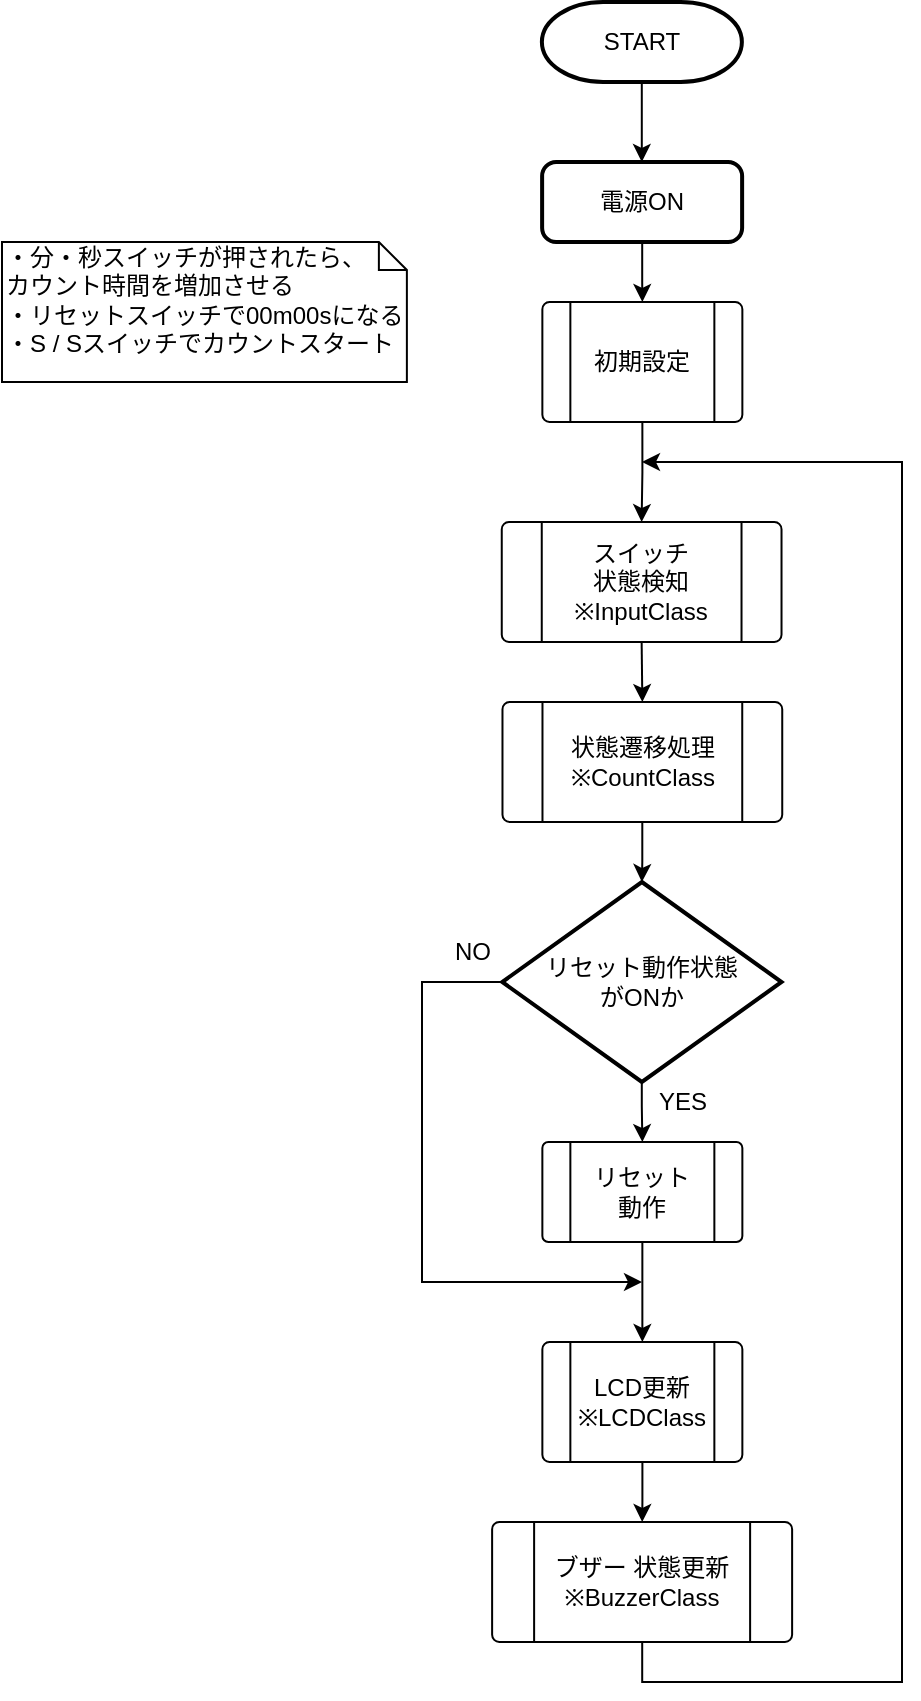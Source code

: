 <mxfile version="13.3.5" type="device" pages="5"><diagram id="C5RBs43oDa-KdzZeNtuy" name="main"><mxGraphModel dx="1810" dy="998" grid="1" gridSize="10" guides="1" tooltips="1" connect="1" arrows="1" fold="1" page="1" pageScale="1" pageWidth="827" pageHeight="1169" math="0" shadow="0"><root><mxCell id="WIyWlLk6GJQsqaUBKTNV-0"/><mxCell id="WIyWlLk6GJQsqaUBKTNV-1" parent="WIyWlLk6GJQsqaUBKTNV-0"/><mxCell id="VSrGxt-i5XB2KF-R_Wog-0" value="・分・秒スイッチが押されたら、&lt;br&gt;カウント時間を増加させる&lt;br&gt;・リセットスイッチで00m00sになる&lt;br&gt;・S / Sスイッチでカウントスタート" style="shape=note;whiteSpace=wrap;html=1;size=14;verticalAlign=top;align=left;spacingTop=-6;" parent="WIyWlLk6GJQsqaUBKTNV-1" vertex="1"><mxGeometry x="-580" y="150" width="202.44" height="70" as="geometry"/></mxCell><mxCell id="I_p4vhiAbwcD4wFlUcgN-5" value="" style="edgeStyle=orthogonalEdgeStyle;rounded=0;orthogonalLoop=1;jettySize=auto;html=1;" parent="WIyWlLk6GJQsqaUBKTNV-1" source="vjxzMIkRlIcrUZipFX47-1" target="vjxzMIkRlIcrUZipFX47-3" edge="1"><mxGeometry relative="1" as="geometry"><Array as="points"><mxPoint x="-260" y="90"/><mxPoint x="-260" y="90"/></Array></mxGeometry></mxCell><mxCell id="vjxzMIkRlIcrUZipFX47-1" value="START" style="strokeWidth=2;html=1;shape=mxgraph.flowchart.terminator;whiteSpace=wrap;" parent="WIyWlLk6GJQsqaUBKTNV-1" vertex="1"><mxGeometry x="-310.06" y="30" width="100" height="40" as="geometry"/></mxCell><mxCell id="vjxzMIkRlIcrUZipFX47-3" value="電源ON" style="rounded=1;whiteSpace=wrap;html=1;absoluteArcSize=1;arcSize=14;strokeWidth=2;" parent="WIyWlLk6GJQsqaUBKTNV-1" vertex="1"><mxGeometry x="-309.94" y="110" width="100" height="40" as="geometry"/></mxCell><mxCell id="vjxzMIkRlIcrUZipFX47-7" value="" style="edgeStyle=orthogonalEdgeStyle;rounded=0;orthogonalLoop=1;jettySize=auto;html=1;exitX=0.5;exitY=1;exitDx=0;exitDy=0;entryX=0.5;entryY=0;entryDx=0;entryDy=0;" parent="WIyWlLk6GJQsqaUBKTNV-1" source="OX-APc4vV4FNbITjWXAS-0" target="vjxzMIkRlIcrUZipFX47-10" edge="1"><mxGeometry relative="1" as="geometry"><mxPoint x="-259.82" y="360" as="targetPoint"/><mxPoint x="-259.94" y="230" as="sourcePoint"/><Array as="points"/></mxGeometry></mxCell><mxCell id="I_p4vhiAbwcD4wFlUcgN-12" value="" style="edgeStyle=orthogonalEdgeStyle;rounded=0;orthogonalLoop=1;jettySize=auto;html=1;exitX=0.5;exitY=1;exitDx=0;exitDy=0;entryX=0.5;entryY=0;entryDx=0;entryDy=0;" parent="WIyWlLk6GJQsqaUBKTNV-1" source="vjxzMIkRlIcrUZipFX47-10" target="EDO3sFrYR6sNuQmJ0-m0-1" edge="1"><mxGeometry relative="1" as="geometry"><mxPoint x="-260" y="330" as="sourcePoint"/><mxPoint x="-259.82" y="410" as="targetPoint"/></mxGeometry></mxCell><mxCell id="vjxzMIkRlIcrUZipFX47-10" value="スイッチ&lt;br&gt;状態検知&lt;br&gt;※InputClass" style="verticalLabelPosition=middle;verticalAlign=middle;html=1;shape=process;whiteSpace=wrap;rounded=1;size=0.14;arcSize=6;labelPosition=center;align=center;" parent="WIyWlLk6GJQsqaUBKTNV-1" vertex="1"><mxGeometry x="-330.12" y="290" width="139.88" height="60" as="geometry"/></mxCell><mxCell id="vjxzMIkRlIcrUZipFX47-37" value="" style="edgeStyle=orthogonalEdgeStyle;rounded=0;orthogonalLoop=1;jettySize=auto;html=1;" parent="WIyWlLk6GJQsqaUBKTNV-1" source="vjxzMIkRlIcrUZipFX47-19" target="vjxzMIkRlIcrUZipFX47-36" edge="1"><mxGeometry relative="1" as="geometry"/></mxCell><mxCell id="vjxzMIkRlIcrUZipFX47-19" value="LCD更新&lt;br&gt;※LCDClass" style="verticalLabelPosition=middle;verticalAlign=middle;html=1;shape=process;whiteSpace=wrap;rounded=1;size=0.14;arcSize=6;labelPosition=center;align=center;" parent="WIyWlLk6GJQsqaUBKTNV-1" vertex="1"><mxGeometry x="-309.82" y="700" width="100" height="60" as="geometry"/></mxCell><mxCell id="vjxzMIkRlIcrUZipFX47-39" value="" style="edgeStyle=orthogonalEdgeStyle;rounded=0;orthogonalLoop=1;jettySize=auto;html=1;" parent="WIyWlLk6GJQsqaUBKTNV-1" source="vjxzMIkRlIcrUZipFX47-36" edge="1"><mxGeometry relative="1" as="geometry"><mxPoint x="-260" y="260" as="targetPoint"/><Array as="points"><mxPoint x="-260" y="870"/><mxPoint x="-130" y="870"/><mxPoint x="-130" y="260"/></Array></mxGeometry></mxCell><mxCell id="vjxzMIkRlIcrUZipFX47-36" value="ブザー 状態更新&lt;br&gt;※BuzzerClass" style="verticalLabelPosition=middle;verticalAlign=middle;html=1;shape=process;whiteSpace=wrap;rounded=1;size=0.14;arcSize=6;labelPosition=center;align=center;" parent="WIyWlLk6GJQsqaUBKTNV-1" vertex="1"><mxGeometry x="-334.94" y="790" width="150" height="60" as="geometry"/></mxCell><mxCell id="I_p4vhiAbwcD4wFlUcgN-2" value="" style="edgeStyle=orthogonalEdgeStyle;rounded=0;orthogonalLoop=1;jettySize=auto;html=1;entryX=0.5;entryY=0;entryDx=0;entryDy=0;" parent="WIyWlLk6GJQsqaUBKTNV-1" source="vjxzMIkRlIcrUZipFX47-3" target="OX-APc4vV4FNbITjWXAS-0" edge="1"><mxGeometry relative="1" as="geometry"><mxPoint x="-259.94" y="190" as="targetPoint"/><mxPoint x="-260.0" y="180" as="sourcePoint"/></mxGeometry></mxCell><mxCell id="OX-APc4vV4FNbITjWXAS-0" value="初期設定" style="verticalLabelPosition=middle;verticalAlign=middle;html=1;shape=process;whiteSpace=wrap;rounded=1;size=0.14;arcSize=6;labelPosition=center;align=center;" vertex="1" parent="WIyWlLk6GJQsqaUBKTNV-1"><mxGeometry x="-309.82" y="180" width="100" height="60" as="geometry"/></mxCell><mxCell id="EDO3sFrYR6sNuQmJ0-m0-2" value="" style="edgeStyle=orthogonalEdgeStyle;rounded=0;orthogonalLoop=1;jettySize=auto;html=1;entryX=0.5;entryY=0;entryDx=0;entryDy=0;entryPerimeter=0;" edge="1" parent="WIyWlLk6GJQsqaUBKTNV-1" source="EDO3sFrYR6sNuQmJ0-m0-1" target="K5SaGFhXgH-6GDbrYOTE-1"><mxGeometry relative="1" as="geometry"><mxPoint x="-259.94" y="490" as="targetPoint"/></mxGeometry></mxCell><mxCell id="EDO3sFrYR6sNuQmJ0-m0-1" value="状態遷移処理&lt;br&gt;※CountClass" style="verticalLabelPosition=middle;verticalAlign=middle;html=1;shape=process;whiteSpace=wrap;rounded=1;size=0.14;arcSize=6;labelPosition=center;align=center;" vertex="1" parent="WIyWlLk6GJQsqaUBKTNV-1"><mxGeometry x="-329.76" y="380" width="139.88" height="60" as="geometry"/></mxCell><mxCell id="K5SaGFhXgH-6GDbrYOTE-4" value="" style="edgeStyle=orthogonalEdgeStyle;rounded=0;orthogonalLoop=1;jettySize=auto;html=1;" edge="1" parent="WIyWlLk6GJQsqaUBKTNV-1" source="K5SaGFhXgH-6GDbrYOTE-0" target="vjxzMIkRlIcrUZipFX47-19"><mxGeometry relative="1" as="geometry"/></mxCell><mxCell id="K5SaGFhXgH-6GDbrYOTE-0" value="リセット&lt;br&gt;動作" style="verticalLabelPosition=middle;verticalAlign=middle;html=1;shape=process;whiteSpace=wrap;rounded=1;size=0.14;arcSize=6;labelPosition=center;align=center;" vertex="1" parent="WIyWlLk6GJQsqaUBKTNV-1"><mxGeometry x="-309.82" y="600" width="100" height="50" as="geometry"/></mxCell><mxCell id="K5SaGFhXgH-6GDbrYOTE-2" style="edgeStyle=orthogonalEdgeStyle;rounded=0;orthogonalLoop=1;jettySize=auto;html=1;entryX=0.5;entryY=0;entryDx=0;entryDy=0;" edge="1" parent="WIyWlLk6GJQsqaUBKTNV-1" source="K5SaGFhXgH-6GDbrYOTE-1" target="K5SaGFhXgH-6GDbrYOTE-0"><mxGeometry relative="1" as="geometry"><mxPoint x="-400" y="520.0" as="targetPoint"/><Array as="points"><mxPoint x="-260" y="582"/><mxPoint x="-260" y="582"/></Array></mxGeometry></mxCell><mxCell id="K5SaGFhXgH-6GDbrYOTE-5" style="edgeStyle=orthogonalEdgeStyle;rounded=0;orthogonalLoop=1;jettySize=auto;html=1;exitX=0;exitY=0.5;exitDx=0;exitDy=0;exitPerimeter=0;" edge="1" parent="WIyWlLk6GJQsqaUBKTNV-1" source="K5SaGFhXgH-6GDbrYOTE-1"><mxGeometry relative="1" as="geometry"><mxPoint x="-260" y="670" as="targetPoint"/><Array as="points"><mxPoint x="-370" y="520"/><mxPoint x="-370" y="670"/></Array></mxGeometry></mxCell><mxCell id="K5SaGFhXgH-6GDbrYOTE-1" value="リセット動作状態&lt;br&gt;がONか" style="strokeWidth=2;html=1;shape=mxgraph.flowchart.decision;whiteSpace=wrap;" vertex="1" parent="WIyWlLk6GJQsqaUBKTNV-1"><mxGeometry x="-329.88" y="470" width="139.64" height="100" as="geometry"/></mxCell><mxCell id="K5SaGFhXgH-6GDbrYOTE-6" value="NO" style="text;html=1;align=center;verticalAlign=middle;resizable=0;points=[];autosize=1;" vertex="1" parent="WIyWlLk6GJQsqaUBKTNV-1"><mxGeometry x="-359.88" y="495" width="30" height="20" as="geometry"/></mxCell><mxCell id="K5SaGFhXgH-6GDbrYOTE-7" value="YES" style="text;html=1;align=center;verticalAlign=middle;resizable=0;points=[];autosize=1;" vertex="1" parent="WIyWlLk6GJQsqaUBKTNV-1"><mxGeometry x="-260" y="570" width="40" height="20" as="geometry"/></mxCell></root></mxGraphModel></diagram><diagram id="AcmkSyolk5JaANY9Cxmt" name="初期設定"><mxGraphModel dx="983" dy="998" grid="1" gridSize="10" guides="1" tooltips="1" connect="1" arrows="1" fold="1" page="1" pageScale="1" pageWidth="827" pageHeight="1169" math="0" shadow="0"><root><mxCell id="9pKqeDJr5URqvrD7bRqo-0"/><mxCell id="9pKqeDJr5URqvrD7bRqo-1" parent="9pKqeDJr5URqvrD7bRqo-0"/><mxCell id="icSO33oLTsjoH84TtM9L-4" value="" style="edgeStyle=orthogonalEdgeStyle;rounded=0;orthogonalLoop=1;jettySize=auto;html=1;" edge="1" parent="9pKqeDJr5URqvrD7bRqo-1" source="9pKqeDJr5URqvrD7bRqo-2" target="icSO33oLTsjoH84TtM9L-1"><mxGeometry relative="1" as="geometry"/></mxCell><mxCell id="9pKqeDJr5URqvrD7bRqo-2" value="キッチンタイマー状態を&lt;br&gt;カウントダウン設定&lt;br&gt;へ変更" style="rounded=1;whiteSpace=wrap;html=1;absoluteArcSize=1;arcSize=14;strokeWidth=2;" vertex="1" parent="9pKqeDJr5URqvrD7bRqo-1"><mxGeometry x="280" y="350" width="160" height="60" as="geometry"/></mxCell><mxCell id="icSO33oLTsjoH84TtM9L-3" value="" style="edgeStyle=orthogonalEdgeStyle;rounded=0;orthogonalLoop=1;jettySize=auto;html=1;" edge="1" parent="9pKqeDJr5URqvrD7bRqo-1" source="OIXQTVPBruDzTs8kJQ2A-0" target="9pKqeDJr5URqvrD7bRqo-2"><mxGeometry relative="1" as="geometry"/></mxCell><mxCell id="OIXQTVPBruDzTs8kJQ2A-0" value="LCDに00m00sを&lt;br&gt;表示する" style="rounded=1;whiteSpace=wrap;html=1;absoluteArcSize=1;arcSize=14;strokeWidth=2;" vertex="1" parent="9pKqeDJr5URqvrD7bRqo-1"><mxGeometry x="310.0" y="270" width="100" height="40" as="geometry"/></mxCell><mxCell id="icSO33oLTsjoH84TtM9L-2" value="" style="edgeStyle=orthogonalEdgeStyle;rounded=0;orthogonalLoop=1;jettySize=auto;html=1;" edge="1" parent="9pKqeDJr5URqvrD7bRqo-1" source="icSO33oLTsjoH84TtM9L-0" target="OIXQTVPBruDzTs8kJQ2A-0"><mxGeometry relative="1" as="geometry"/></mxCell><mxCell id="icSO33oLTsjoH84TtM9L-0" value="初期設定" style="strokeWidth=2;html=1;shape=mxgraph.flowchart.terminator;whiteSpace=wrap;" vertex="1" parent="9pKqeDJr5URqvrD7bRqo-1"><mxGeometry x="310" y="190" width="100" height="40" as="geometry"/></mxCell><mxCell id="icSO33oLTsjoH84TtM9L-1" value="end" style="strokeWidth=2;html=1;shape=mxgraph.flowchart.terminator;whiteSpace=wrap;" vertex="1" parent="9pKqeDJr5URqvrD7bRqo-1"><mxGeometry x="310" y="460" width="100" height="40" as="geometry"/></mxCell></root></mxGraphModel></diagram><diagram id="S8vPifRukNZuZthcmWDE" name="割込み処理"><mxGraphModel dx="1359" dy="607" grid="1" gridSize="10" guides="1" tooltips="1" connect="1" arrows="1" fold="1" page="1" pageScale="1" pageWidth="827" pageHeight="1169" math="0" shadow="0"><root><mxCell id="e2pZ5XXEC7_y0YiX79Or-0"/><mxCell id="e2pZ5XXEC7_y0YiX79Or-1" parent="e2pZ5XXEC7_y0YiX79Or-0"/><mxCell id="47vvgI5nr6He0RAunKlX-1" value="IOC割込み" style="strokeWidth=2;html=1;shape=mxgraph.flowchart.terminator;whiteSpace=wrap;" parent="e2pZ5XXEC7_y0YiX79Or-1" vertex="1"><mxGeometry x="440" y="170" width="100" height="40" as="geometry"/></mxCell><mxCell id="47vvgI5nr6He0RAunKlX-4" value="END" style="strokeWidth=2;html=1;shape=mxgraph.flowchart.terminator;whiteSpace=wrap;" parent="e2pZ5XXEC7_y0YiX79Or-1" vertex="1"><mxGeometry x="440" y="630" width="100" height="40" as="geometry"/></mxCell><mxCell id="47vvgI5nr6He0RAunKlX-6" value="割込みの種類&lt;br&gt;・状態変化割込み&lt;br&gt;・タイマ割込み" style="shape=note;whiteSpace=wrap;html=1;size=14;verticalAlign=top;align=left;spacingTop=-6;" parent="e2pZ5XXEC7_y0YiX79Or-1" vertex="1"><mxGeometry x="650" y="80" width="100" height="70" as="geometry"/></mxCell><mxCell id="47vvgI5nr6He0RAunKlX-13" style="edgeStyle=orthogonalEdgeStyle;rounded=0;orthogonalLoop=1;jettySize=auto;html=1;entryX=0.5;entryY=0;entryDx=0;entryDy=0;" parent="e2pZ5XXEC7_y0YiX79Or-1" target="47vvgI5nr6He0RAunKlX-34" edge="1"><mxGeometry relative="1" as="geometry"><mxPoint x="760" y="285" as="targetPoint"/><mxPoint x="680" y="180" as="sourcePoint"/></mxGeometry></mxCell><mxCell id="47vvgI5nr6He0RAunKlX-14" value="" style="edgeStyle=orthogonalEdgeStyle;rounded=0;orthogonalLoop=1;jettySize=auto;html=1;entryX=0.5;entryY=0;entryDx=0;entryDy=0;entryPerimeter=0;exitX=0.5;exitY=1;exitDx=0;exitDy=0;exitPerimeter=0;" parent="e2pZ5XXEC7_y0YiX79Or-1" source="47vvgI5nr6He0RAunKlX-1" target="47vvgI5nr6He0RAunKlX-15" edge="1"><mxGeometry relative="1" as="geometry"><mxPoint x="490" y="350" as="targetPoint"/><mxPoint x="490" y="230" as="sourcePoint"/></mxGeometry></mxCell><mxCell id="47vvgI5nr6He0RAunKlX-21" value="" style="edgeStyle=orthogonalEdgeStyle;rounded=0;orthogonalLoop=1;jettySize=auto;html=1;" parent="e2pZ5XXEC7_y0YiX79Or-1" source="47vvgI5nr6He0RAunKlX-15" edge="1"><mxGeometry relative="1" as="geometry"><mxPoint x="490" y="470" as="targetPoint"/></mxGeometry></mxCell><mxCell id="47vvgI5nr6He0RAunKlX-24" value="" style="edgeStyle=orthogonalEdgeStyle;rounded=0;orthogonalLoop=1;jettySize=auto;html=1;entryX=0.5;entryY=0;entryDx=0;entryDy=0;" parent="e2pZ5XXEC7_y0YiX79Or-1" target="47vvgI5nr6He0RAunKlX-35" edge="1"><mxGeometry relative="1" as="geometry"><mxPoint x="354" y="310" as="targetPoint"/><mxPoint x="354" y="360" as="sourcePoint"/></mxGeometry></mxCell><mxCell id="47vvgI5nr6He0RAunKlX-15" value="スイッチの&lt;br&gt;種類 = ?" style="strokeWidth=2;html=1;shape=mxgraph.flowchart.decision;whiteSpace=wrap;" parent="e2pZ5XXEC7_y0YiX79Or-1" vertex="1"><mxGeometry x="430" y="250" width="120" height="80" as="geometry"/></mxCell><mxCell id="47vvgI5nr6He0RAunKlX-40" style="edgeStyle=orthogonalEdgeStyle;rounded=0;orthogonalLoop=1;jettySize=auto;html=1;exitX=0.5;exitY=1;exitDx=0;exitDy=0;" parent="e2pZ5XXEC7_y0YiX79Or-1" source="47vvgI5nr6He0RAunKlX-18" edge="1"><mxGeometry relative="1" as="geometry"><mxPoint x="490" y="590" as="targetPoint"/><Array as="points"><mxPoint x="214" y="590"/></Array></mxGeometry></mxCell><mxCell id="47vvgI5nr6He0RAunKlX-18" value="スタートストップ&lt;br&gt;スイッチフラグを&lt;br&gt;反転させる" style="rounded=1;whiteSpace=wrap;html=1;absoluteArcSize=1;arcSize=14;strokeWidth=2;" parent="e2pZ5XXEC7_y0YiX79Or-1" vertex="1"><mxGeometry x="158" y="470" width="112" height="60" as="geometry"/></mxCell><mxCell id="47vvgI5nr6He0RAunKlX-26" style="edgeStyle=orthogonalEdgeStyle;rounded=0;orthogonalLoop=1;jettySize=auto;html=1;entryX=0.5;entryY=0;entryDx=0;entryDy=0;" parent="e2pZ5XXEC7_y0YiX79Or-1" target="47vvgI5nr6He0RAunKlX-18" edge="1"><mxGeometry relative="1" as="geometry"><mxPoint x="224" y="410" as="targetPoint"/><mxPoint x="490" y="340" as="sourcePoint"/><Array as="points"><mxPoint x="490" y="360"/><mxPoint x="214" y="360"/></Array></mxGeometry></mxCell><mxCell id="47vvgI5nr6He0RAunKlX-32" value="スタートストップ&lt;br&gt;スイッチ" style="text;html=1;align=center;verticalAlign=middle;resizable=0;points=[];autosize=1;" parent="e2pZ5XXEC7_y0YiX79Or-1" vertex="1"><mxGeometry x="100" y="380" width="110" height="30" as="geometry"/></mxCell><mxCell id="9ZFBl9Tfi8h8rZfZpqhd-4" value="" style="edgeStyle=orthogonalEdgeStyle;rounded=0;orthogonalLoop=1;jettySize=auto;html=1;entryX=0.5;entryY=0;entryDx=0;entryDy=0;entryPerimeter=0;" parent="e2pZ5XXEC7_y0YiX79Or-1" source="47vvgI5nr6He0RAunKlX-34" target="9ZFBl9Tfi8h8rZfZpqhd-2" edge="1"><mxGeometry relative="1" as="geometry"><mxPoint x="680" y="600" as="targetPoint"/></mxGeometry></mxCell><mxCell id="47vvgI5nr6He0RAunKlX-34" value="&lt;span&gt;カウント時間を&lt;/span&gt;&lt;br&gt;&lt;span&gt;1増加させる&lt;/span&gt;" style="rounded=1;whiteSpace=wrap;html=1;absoluteArcSize=1;arcSize=14;strokeWidth=2;" parent="e2pZ5XXEC7_y0YiX79Or-1" vertex="1"><mxGeometry x="630" y="470" width="100" height="60" as="geometry"/></mxCell><mxCell id="47vvgI5nr6He0RAunKlX-39" style="edgeStyle=orthogonalEdgeStyle;rounded=0;orthogonalLoop=1;jettySize=auto;html=1;" parent="e2pZ5XXEC7_y0YiX79Or-1" source="47vvgI5nr6He0RAunKlX-35" edge="1"><mxGeometry relative="1" as="geometry"><mxPoint x="354" y="590" as="targetPoint"/><Array as="points"><mxPoint x="354" y="590"/></Array></mxGeometry></mxCell><mxCell id="47vvgI5nr6He0RAunKlX-35" value="秒スイッチフラグ&lt;br&gt;を反転させる" style="rounded=1;whiteSpace=wrap;html=1;absoluteArcSize=1;arcSize=14;strokeWidth=2;" parent="e2pZ5XXEC7_y0YiX79Or-1" vertex="1"><mxGeometry x="298" y="470" width="112" height="60" as="geometry"/></mxCell><mxCell id="47vvgI5nr6He0RAunKlX-37" value="" style="edgeStyle=orthogonalEdgeStyle;rounded=0;orthogonalLoop=1;jettySize=auto;html=1;entryX=0.5;entryY=0;entryDx=0;entryDy=0;entryPerimeter=0;" parent="e2pZ5XXEC7_y0YiX79Or-1" source="47vvgI5nr6He0RAunKlX-36" target="47vvgI5nr6He0RAunKlX-4" edge="1"><mxGeometry relative="1" as="geometry"><mxPoint x="490" y="615" as="targetPoint"/></mxGeometry></mxCell><mxCell id="47vvgI5nr6He0RAunKlX-36" value="分スイッチフラグ&lt;br&gt;を反転させる" style="rounded=1;whiteSpace=wrap;html=1;absoluteArcSize=1;arcSize=14;strokeWidth=2;" parent="e2pZ5XXEC7_y0YiX79Or-1" vertex="1"><mxGeometry x="430" y="470" width="120" height="60" as="geometry"/></mxCell><mxCell id="9ZFBl9Tfi8h8rZfZpqhd-0" value="秒スイッチ" style="text;html=1;align=center;verticalAlign=middle;resizable=0;points=[];autosize=1;" parent="e2pZ5XXEC7_y0YiX79Or-1" vertex="1"><mxGeometry x="280" y="380" width="80" height="20" as="geometry"/></mxCell><mxCell id="9ZFBl9Tfi8h8rZfZpqhd-1" value="分スイッチ" style="text;html=1;align=center;verticalAlign=middle;resizable=0;points=[];autosize=1;" parent="e2pZ5XXEC7_y0YiX79Or-1" vertex="1"><mxGeometry x="414" y="380" width="80" height="20" as="geometry"/></mxCell><mxCell id="9ZFBl9Tfi8h8rZfZpqhd-2" value="END" style="strokeWidth=2;html=1;shape=mxgraph.flowchart.terminator;whiteSpace=wrap;" parent="e2pZ5XXEC7_y0YiX79Or-1" vertex="1"><mxGeometry x="630" y="630" width="100" height="40" as="geometry"/></mxCell><mxCell id="9ZFBl9Tfi8h8rZfZpqhd-3" value="タイマ割込み" style="strokeWidth=2;html=1;shape=mxgraph.flowchart.terminator;whiteSpace=wrap;" parent="e2pZ5XXEC7_y0YiX79Or-1" vertex="1"><mxGeometry x="630" y="170" width="100" height="40" as="geometry"/></mxCell><mxCell id="BJbkLtHm0rRnusW_Oo_l-0" value="押すとHIGH&lt;br&gt;離すとLOW" style="shape=note;whiteSpace=wrap;html=1;size=14;verticalAlign=top;align=left;spacingTop=-6;" parent="e2pZ5XXEC7_y0YiX79Or-1" vertex="1"><mxGeometry x="270" y="80" width="100" height="70" as="geometry"/></mxCell></root></mxGraphModel></diagram><diagram id="XADLpomkt1nZx90lf5Gu" name="リセット処理"><mxGraphModel dx="590" dy="599" grid="1" gridSize="10" guides="1" tooltips="1" connect="1" arrows="1" fold="1" page="1" pageScale="1" pageWidth="827" pageHeight="1169" math="0" shadow="0"><root><mxCell id="STZWpZXqqzUZ-5U2nCJm-0"/><mxCell id="STZWpZXqqzUZ-5U2nCJm-1" parent="STZWpZXqqzUZ-5U2nCJm-0"/><mxCell id="qdagg0bROdc86oEbyOKo-0" value="" style="edgeStyle=orthogonalEdgeStyle;rounded=0;orthogonalLoop=1;jettySize=auto;html=1;" edge="1" parent="STZWpZXqqzUZ-5U2nCJm-1" source="qdagg0bROdc86oEbyOKo-1" target="qdagg0bROdc86oEbyOKo-6"><mxGeometry relative="1" as="geometry"/></mxCell><mxCell id="qdagg0bROdc86oEbyOKo-1" value="カウント時間を&lt;br&gt;00m00sへ設定" style="rounded=1;whiteSpace=wrap;html=1;absoluteArcSize=1;arcSize=14;strokeWidth=2;" vertex="1" parent="STZWpZXqqzUZ-5U2nCJm-1"><mxGeometry x="90" y="210" width="160" height="60" as="geometry"/></mxCell><mxCell id="qdagg0bROdc86oEbyOKo-2" value="" style="edgeStyle=orthogonalEdgeStyle;rounded=0;orthogonalLoop=1;jettySize=auto;html=1;exitX=0.5;exitY=1;exitDx=0;exitDy=0;" edge="1" parent="STZWpZXqqzUZ-5U2nCJm-1" source="wFH0s6AbTeBVmlXiYmSd-0" target="qdagg0bROdc86oEbyOKo-1"><mxGeometry relative="1" as="geometry"><mxPoint x="170.0" y="160" as="sourcePoint"/></mxGeometry></mxCell><mxCell id="qdagg0bROdc86oEbyOKo-4" value="" style="edgeStyle=orthogonalEdgeStyle;rounded=0;orthogonalLoop=1;jettySize=auto;html=1;entryX=0.5;entryY=0;entryDx=0;entryDy=0;" edge="1" parent="STZWpZXqqzUZ-5U2nCJm-1" source="qdagg0bROdc86oEbyOKo-5" target="wFH0s6AbTeBVmlXiYmSd-0"><mxGeometry relative="1" as="geometry"><mxPoint x="170" y="120" as="targetPoint"/></mxGeometry></mxCell><mxCell id="qdagg0bROdc86oEbyOKo-5" value="リセット動作" style="strokeWidth=2;html=1;shape=mxgraph.flowchart.terminator;whiteSpace=wrap;" vertex="1" parent="STZWpZXqqzUZ-5U2nCJm-1"><mxGeometry x="120" y="40" width="100" height="40" as="geometry"/></mxCell><mxCell id="qdagg0bROdc86oEbyOKo-6" value="end" style="strokeWidth=2;html=1;shape=mxgraph.flowchart.terminator;whiteSpace=wrap;" vertex="1" parent="STZWpZXqqzUZ-5U2nCJm-1"><mxGeometry x="120" y="310" width="100" height="40" as="geometry"/></mxCell><mxCell id="wFH0s6AbTeBVmlXiYmSd-0" value="キッチンタイマー状態を&lt;br&gt;カウントダウン設定&lt;br&gt;へ変更" style="rounded=1;whiteSpace=wrap;html=1;absoluteArcSize=1;arcSize=14;strokeWidth=2;" vertex="1" parent="STZWpZXqqzUZ-5U2nCJm-1"><mxGeometry x="90" y="110" width="160" height="60" as="geometry"/></mxCell></root></mxGraphModel></diagram><diagram id="vf3tPze246TvlVG41PIu" name="変更記録"><mxGraphModel dx="1278" dy="607" grid="1" gridSize="10" guides="1" tooltips="1" connect="1" arrows="1" fold="1" page="1" pageScale="1" pageWidth="827" pageHeight="1169" math="0" shadow="0"><root><mxCell id="yXYwQOX-6l4vp1YZyKG_-0"/><mxCell id="yXYwQOX-6l4vp1YZyKG_-1" parent="yXYwQOX-6l4vp1YZyKG_-0"/><mxCell id="yXYwQOX-6l4vp1YZyKG_-2" value="変更記録&lt;br&gt;2020/06/22&lt;br&gt;v0.21&lt;br&gt;フローチャートのファイルをクラスごとに分割&lt;br&gt;&lt;br&gt;カウント時間設定を修正" style="shape=note;whiteSpace=wrap;html=1;size=14;verticalAlign=top;align=left;spacingTop=-6;" parent="yXYwQOX-6l4vp1YZyKG_-1" vertex="1"><mxGeometry x="150" y="40" width="100" height="150" as="geometry"/></mxCell><mxCell id="jWBH-5cEVsHzxSWwDQ4t-0" value="変更記録&lt;br&gt;2020/06/22&lt;br&gt;v0.213&lt;br&gt;&lt;br&gt;タイマ割込みシートを&lt;br&gt;割込み処理に変更&lt;br&gt;&lt;br&gt;割込み処理に状態変化割込みとタイマ割込みの処理を追記" style="shape=note;whiteSpace=wrap;html=1;size=14;verticalAlign=top;align=left;spacingTop=-6;" parent="yXYwQOX-6l4vp1YZyKG_-1" vertex="1"><mxGeometry x="320" y="40" width="100" height="180" as="geometry"/></mxCell><mxCell id="j9Jq8L6YaVaOw7RvK0-T-0" value="変更記録&lt;br&gt;2020/06/22&lt;br&gt;v0.3&lt;br&gt;&lt;br&gt;全体的に修正&lt;br&gt;・メインを1方向に流れ続けるようにした&lt;br&gt;・カウント時間設定を簡潔にした" style="shape=note;whiteSpace=wrap;html=1;size=14;verticalAlign=top;align=left;spacingTop=-6;" parent="yXYwQOX-6l4vp1YZyKG_-1" vertex="1"><mxGeometry x="480" y="40" width="100" height="180" as="geometry"/></mxCell><mxCell id="0WNKfnRHQ_xqQp8hFLIY-0" value="変更記録&lt;br&gt;2020/06/29&lt;br&gt;v0.31&lt;br&gt;&lt;br&gt;リセット動作を&lt;br&gt;リセットフラグによって分岐する流れに変更&lt;br&gt;ボタン→スイッチに表記を変更" style="shape=note;whiteSpace=wrap;html=1;size=14;verticalAlign=top;align=left;spacingTop=-6;" parent="yXYwQOX-6l4vp1YZyKG_-1" vertex="1"><mxGeometry x="650" y="40" width="100" height="180" as="geometry"/></mxCell><mxCell id="WZcmaZaSIXCbopodXtPw-0" value="変更記録&lt;br&gt;2020/06/29&lt;br&gt;v0.4&lt;br&gt;&lt;br&gt;外部割込み を IOC割込みへ変更&lt;br&gt;&lt;br&gt;" style="shape=note;whiteSpace=wrap;html=1;size=14;verticalAlign=top;align=left;spacingTop=-6;" parent="yXYwQOX-6l4vp1YZyKG_-1" vertex="1"><mxGeometry x="150" y="280" width="100" height="110" as="geometry"/></mxCell><mxCell id="wkrDi5-v4ayMWvkYglZy-0" value="変更記録&lt;br&gt;2020/06/29&lt;br&gt;v0.41&lt;br&gt;&lt;br&gt;カウント時間設定をCountClassへ分割" style="shape=note;whiteSpace=wrap;html=1;size=14;verticalAlign=top;align=left;spacingTop=-6;" parent="yXYwQOX-6l4vp1YZyKG_-1" vertex="1"><mxGeometry x="320" y="280" width="100" height="110" as="geometry"/></mxCell></root></mxGraphModel></diagram></mxfile>